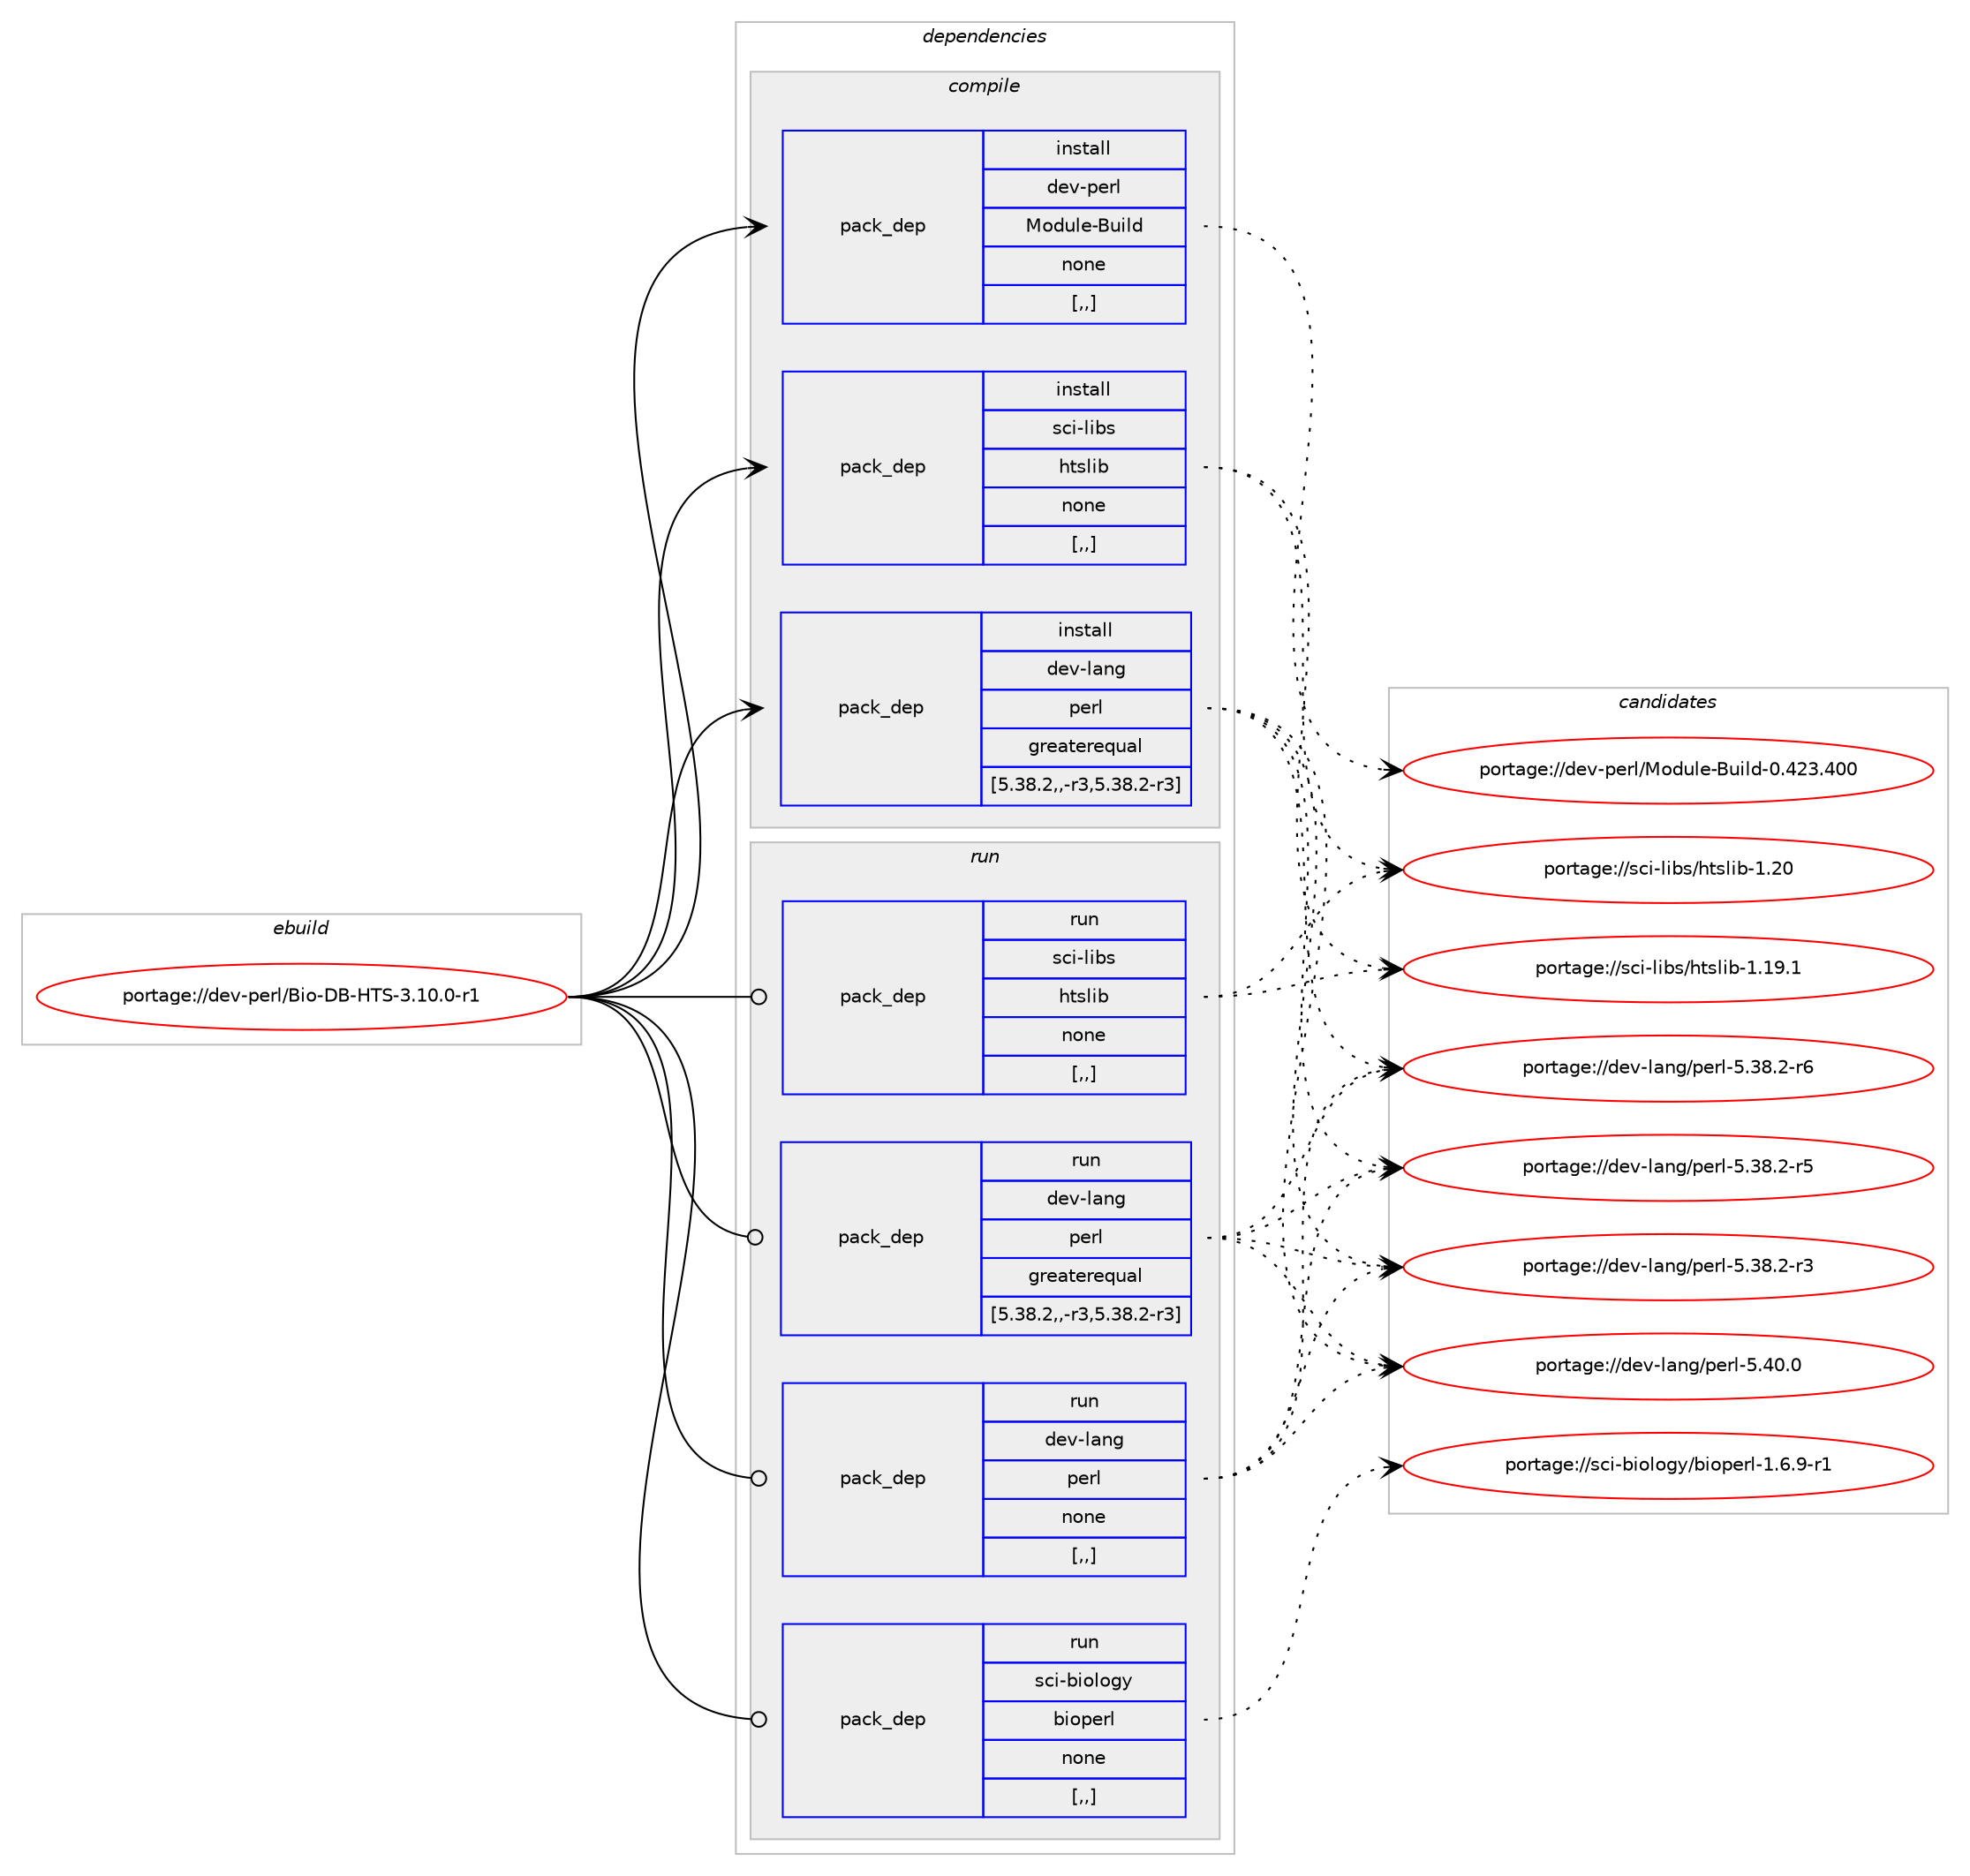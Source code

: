 digraph prolog {

# *************
# Graph options
# *************

newrank=true;
concentrate=true;
compound=true;
graph [rankdir=LR,fontname=Helvetica,fontsize=10,ranksep=1.5];#, ranksep=2.5, nodesep=0.2];
edge  [arrowhead=vee];
node  [fontname=Helvetica,fontsize=10];

# **********
# The ebuild
# **********

subgraph cluster_leftcol {
color=gray;
label=<<i>ebuild</i>>;
id [label="portage://dev-perl/Bio-DB-HTS-3.10.0-r1", color=red, width=4, href="../dev-perl/Bio-DB-HTS-3.10.0-r1.svg"];
}

# ****************
# The dependencies
# ****************

subgraph cluster_midcol {
color=gray;
label=<<i>dependencies</i>>;
subgraph cluster_compile {
fillcolor="#eeeeee";
style=filled;
label=<<i>compile</i>>;
subgraph pack95676 {
dependency126706 [label=<<TABLE BORDER="0" CELLBORDER="1" CELLSPACING="0" CELLPADDING="4" WIDTH="220"><TR><TD ROWSPAN="6" CELLPADDING="30">pack_dep</TD></TR><TR><TD WIDTH="110">install</TD></TR><TR><TD>dev-lang</TD></TR><TR><TD>perl</TD></TR><TR><TD>greaterequal</TD></TR><TR><TD>[5.38.2,,-r3,5.38.2-r3]</TD></TR></TABLE>>, shape=none, color=blue];
}
id:e -> dependency126706:w [weight=20,style="solid",arrowhead="vee"];
subgraph pack95677 {
dependency126707 [label=<<TABLE BORDER="0" CELLBORDER="1" CELLSPACING="0" CELLPADDING="4" WIDTH="220"><TR><TD ROWSPAN="6" CELLPADDING="30">pack_dep</TD></TR><TR><TD WIDTH="110">install</TD></TR><TR><TD>dev-perl</TD></TR><TR><TD>Module-Build</TD></TR><TR><TD>none</TD></TR><TR><TD>[,,]</TD></TR></TABLE>>, shape=none, color=blue];
}
id:e -> dependency126707:w [weight=20,style="solid",arrowhead="vee"];
subgraph pack95678 {
dependency126708 [label=<<TABLE BORDER="0" CELLBORDER="1" CELLSPACING="0" CELLPADDING="4" WIDTH="220"><TR><TD ROWSPAN="6" CELLPADDING="30">pack_dep</TD></TR><TR><TD WIDTH="110">install</TD></TR><TR><TD>sci-libs</TD></TR><TR><TD>htslib</TD></TR><TR><TD>none</TD></TR><TR><TD>[,,]</TD></TR></TABLE>>, shape=none, color=blue];
}
id:e -> dependency126708:w [weight=20,style="solid",arrowhead="vee"];
}
subgraph cluster_compileandrun {
fillcolor="#eeeeee";
style=filled;
label=<<i>compile and run</i>>;
}
subgraph cluster_run {
fillcolor="#eeeeee";
style=filled;
label=<<i>run</i>>;
subgraph pack95679 {
dependency126709 [label=<<TABLE BORDER="0" CELLBORDER="1" CELLSPACING="0" CELLPADDING="4" WIDTH="220"><TR><TD ROWSPAN="6" CELLPADDING="30">pack_dep</TD></TR><TR><TD WIDTH="110">run</TD></TR><TR><TD>dev-lang</TD></TR><TR><TD>perl</TD></TR><TR><TD>greaterequal</TD></TR><TR><TD>[5.38.2,,-r3,5.38.2-r3]</TD></TR></TABLE>>, shape=none, color=blue];
}
id:e -> dependency126709:w [weight=20,style="solid",arrowhead="odot"];
subgraph pack95680 {
dependency126710 [label=<<TABLE BORDER="0" CELLBORDER="1" CELLSPACING="0" CELLPADDING="4" WIDTH="220"><TR><TD ROWSPAN="6" CELLPADDING="30">pack_dep</TD></TR><TR><TD WIDTH="110">run</TD></TR><TR><TD>dev-lang</TD></TR><TR><TD>perl</TD></TR><TR><TD>none</TD></TR><TR><TD>[,,]</TD></TR></TABLE>>, shape=none, color=blue];
}
id:e -> dependency126710:w [weight=20,style="solid",arrowhead="odot"];
subgraph pack95681 {
dependency126711 [label=<<TABLE BORDER="0" CELLBORDER="1" CELLSPACING="0" CELLPADDING="4" WIDTH="220"><TR><TD ROWSPAN="6" CELLPADDING="30">pack_dep</TD></TR><TR><TD WIDTH="110">run</TD></TR><TR><TD>sci-biology</TD></TR><TR><TD>bioperl</TD></TR><TR><TD>none</TD></TR><TR><TD>[,,]</TD></TR></TABLE>>, shape=none, color=blue];
}
id:e -> dependency126711:w [weight=20,style="solid",arrowhead="odot"];
subgraph pack95682 {
dependency126712 [label=<<TABLE BORDER="0" CELLBORDER="1" CELLSPACING="0" CELLPADDING="4" WIDTH="220"><TR><TD ROWSPAN="6" CELLPADDING="30">pack_dep</TD></TR><TR><TD WIDTH="110">run</TD></TR><TR><TD>sci-libs</TD></TR><TR><TD>htslib</TD></TR><TR><TD>none</TD></TR><TR><TD>[,,]</TD></TR></TABLE>>, shape=none, color=blue];
}
id:e -> dependency126712:w [weight=20,style="solid",arrowhead="odot"];
}
}

# **************
# The candidates
# **************

subgraph cluster_choices {
rank=same;
color=gray;
label=<<i>candidates</i>>;

subgraph choice95676 {
color=black;
nodesep=1;
choice10010111845108971101034711210111410845534652484648 [label="portage://dev-lang/perl-5.40.0", color=red, width=4,href="../dev-lang/perl-5.40.0.svg"];
choice100101118451089711010347112101114108455346515646504511454 [label="portage://dev-lang/perl-5.38.2-r6", color=red, width=4,href="../dev-lang/perl-5.38.2-r6.svg"];
choice100101118451089711010347112101114108455346515646504511453 [label="portage://dev-lang/perl-5.38.2-r5", color=red, width=4,href="../dev-lang/perl-5.38.2-r5.svg"];
choice100101118451089711010347112101114108455346515646504511451 [label="portage://dev-lang/perl-5.38.2-r3", color=red, width=4,href="../dev-lang/perl-5.38.2-r3.svg"];
dependency126706:e -> choice10010111845108971101034711210111410845534652484648:w [style=dotted,weight="100"];
dependency126706:e -> choice100101118451089711010347112101114108455346515646504511454:w [style=dotted,weight="100"];
dependency126706:e -> choice100101118451089711010347112101114108455346515646504511453:w [style=dotted,weight="100"];
dependency126706:e -> choice100101118451089711010347112101114108455346515646504511451:w [style=dotted,weight="100"];
}
subgraph choice95677 {
color=black;
nodesep=1;
choice100101118451121011141084777111100117108101456611710510810045484652505146524848 [label="portage://dev-perl/Module-Build-0.423.400", color=red, width=4,href="../dev-perl/Module-Build-0.423.400.svg"];
dependency126707:e -> choice100101118451121011141084777111100117108101456611710510810045484652505146524848:w [style=dotted,weight="100"];
}
subgraph choice95678 {
color=black;
nodesep=1;
choice11599105451081059811547104116115108105984549465048 [label="portage://sci-libs/htslib-1.20", color=red, width=4,href="../sci-libs/htslib-1.20.svg"];
choice115991054510810598115471041161151081059845494649574649 [label="portage://sci-libs/htslib-1.19.1", color=red, width=4,href="../sci-libs/htslib-1.19.1.svg"];
dependency126708:e -> choice11599105451081059811547104116115108105984549465048:w [style=dotted,weight="100"];
dependency126708:e -> choice115991054510810598115471041161151081059845494649574649:w [style=dotted,weight="100"];
}
subgraph choice95679 {
color=black;
nodesep=1;
choice10010111845108971101034711210111410845534652484648 [label="portage://dev-lang/perl-5.40.0", color=red, width=4,href="../dev-lang/perl-5.40.0.svg"];
choice100101118451089711010347112101114108455346515646504511454 [label="portage://dev-lang/perl-5.38.2-r6", color=red, width=4,href="../dev-lang/perl-5.38.2-r6.svg"];
choice100101118451089711010347112101114108455346515646504511453 [label="portage://dev-lang/perl-5.38.2-r5", color=red, width=4,href="../dev-lang/perl-5.38.2-r5.svg"];
choice100101118451089711010347112101114108455346515646504511451 [label="portage://dev-lang/perl-5.38.2-r3", color=red, width=4,href="../dev-lang/perl-5.38.2-r3.svg"];
dependency126709:e -> choice10010111845108971101034711210111410845534652484648:w [style=dotted,weight="100"];
dependency126709:e -> choice100101118451089711010347112101114108455346515646504511454:w [style=dotted,weight="100"];
dependency126709:e -> choice100101118451089711010347112101114108455346515646504511453:w [style=dotted,weight="100"];
dependency126709:e -> choice100101118451089711010347112101114108455346515646504511451:w [style=dotted,weight="100"];
}
subgraph choice95680 {
color=black;
nodesep=1;
choice10010111845108971101034711210111410845534652484648 [label="portage://dev-lang/perl-5.40.0", color=red, width=4,href="../dev-lang/perl-5.40.0.svg"];
choice100101118451089711010347112101114108455346515646504511454 [label="portage://dev-lang/perl-5.38.2-r6", color=red, width=4,href="../dev-lang/perl-5.38.2-r6.svg"];
choice100101118451089711010347112101114108455346515646504511453 [label="portage://dev-lang/perl-5.38.2-r5", color=red, width=4,href="../dev-lang/perl-5.38.2-r5.svg"];
choice100101118451089711010347112101114108455346515646504511451 [label="portage://dev-lang/perl-5.38.2-r3", color=red, width=4,href="../dev-lang/perl-5.38.2-r3.svg"];
dependency126710:e -> choice10010111845108971101034711210111410845534652484648:w [style=dotted,weight="100"];
dependency126710:e -> choice100101118451089711010347112101114108455346515646504511454:w [style=dotted,weight="100"];
dependency126710:e -> choice100101118451089711010347112101114108455346515646504511453:w [style=dotted,weight="100"];
dependency126710:e -> choice100101118451089711010347112101114108455346515646504511451:w [style=dotted,weight="100"];
}
subgraph choice95681 {
color=black;
nodesep=1;
choice11599105459810511110811110312147981051111121011141084549465446574511449 [label="portage://sci-biology/bioperl-1.6.9-r1", color=red, width=4,href="../sci-biology/bioperl-1.6.9-r1.svg"];
dependency126711:e -> choice11599105459810511110811110312147981051111121011141084549465446574511449:w [style=dotted,weight="100"];
}
subgraph choice95682 {
color=black;
nodesep=1;
choice11599105451081059811547104116115108105984549465048 [label="portage://sci-libs/htslib-1.20", color=red, width=4,href="../sci-libs/htslib-1.20.svg"];
choice115991054510810598115471041161151081059845494649574649 [label="portage://sci-libs/htslib-1.19.1", color=red, width=4,href="../sci-libs/htslib-1.19.1.svg"];
dependency126712:e -> choice11599105451081059811547104116115108105984549465048:w [style=dotted,weight="100"];
dependency126712:e -> choice115991054510810598115471041161151081059845494649574649:w [style=dotted,weight="100"];
}
}

}
